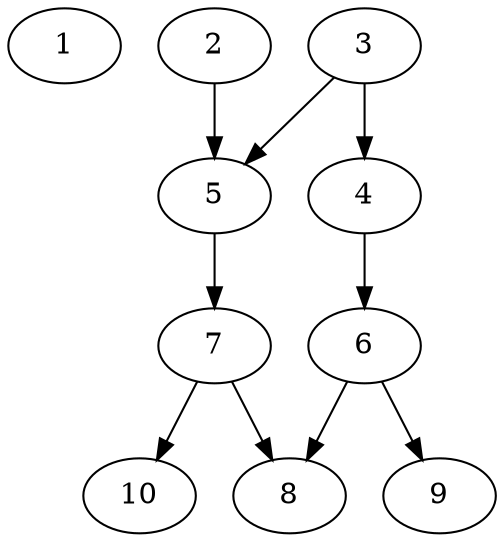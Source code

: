 // DAG automatically generated by daggen at Thu Oct  3 13:58:05 2019
// ./daggen --dot -n 10 --ccr 0.4 --fat 0.5 --regular 0.9 --density 0.6 --mindata 5242880 --maxdata 52428800 
digraph G {
  1 [size="58867200", alpha="0.14", expect_size="23546880"] 
  2 [size="93258240", alpha="0.08", expect_size="37303296"] 
  2 -> 5 [size ="37303296"]
  3 [size="102935040", alpha="0.09", expect_size="41174016"] 
  3 -> 4 [size ="41174016"]
  3 -> 5 [size ="41174016"]
  4 [size="49203200", alpha="0.15", expect_size="19681280"] 
  4 -> 6 [size ="19681280"]
  5 [size="32448000", alpha="0.19", expect_size="12979200"] 
  5 -> 7 [size ="12979200"]
  6 [size="24230400", alpha="0.11", expect_size="9692160"] 
  6 -> 8 [size ="9692160"]
  6 -> 9 [size ="9692160"]
  7 [size="60554240", alpha="0.04", expect_size="24221696"] 
  7 -> 8 [size ="24221696"]
  7 -> 10 [size ="24221696"]
  8 [size="14023680", alpha="0.15", expect_size="5609472"] 
  9 [size="68221440", alpha="0.17", expect_size="27288576"] 
  10 [size="50590720", alpha="0.07", expect_size="20236288"] 
}
